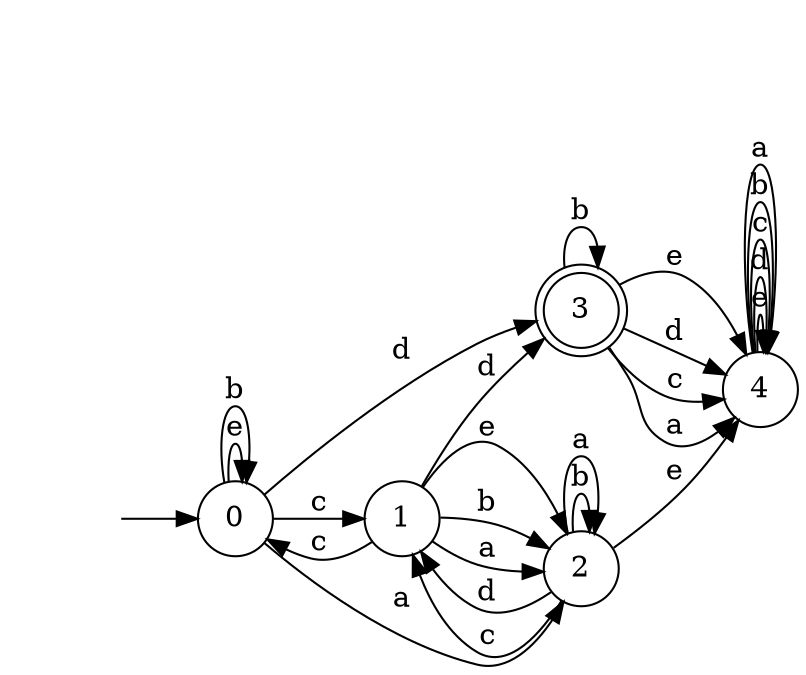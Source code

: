 digraph {
  rankdir=LR;
  0 [label="0", shape = circle];
  0 -> 0 [label="e"];
  0 -> 3 [label="d"];
  0 -> 1 [label="c"];
  0 -> 0 [label="b"];
  0 -> 2 [label="a"];
  1 [label="1", shape = circle];
  1 -> 2 [label="e"];
  1 -> 3 [label="d"];
  1 -> 0 [label="c"];
  1 -> 2 [label="b"];
  1 -> 2 [label="a"];
  2 [label="2", shape = circle];
  2 -> 4 [label="e"];
  2 -> 1 [label="d"];
  2 -> 1 [label="c"];
  2 -> 2 [label="b"];
  2 -> 2 [label="a"];
  3 [label="3", shape = doublecircle];
  3 -> 4 [label="e"];
  3 -> 4 [label="d"];
  3 -> 4 [label="c"];
  3 -> 3 [label="b"];
  3 -> 4 [label="a"];
  4 [label="4", shape = circle];
  4 -> 4 [label="e"];
  4 -> 4 [label="d"];
  4 -> 4 [label="c"];
  4 -> 4 [label="b"];
  4 -> 4 [label="a"];
  5 [label="", shape = plaintext];
  5 -> 0 [label=""];
}
